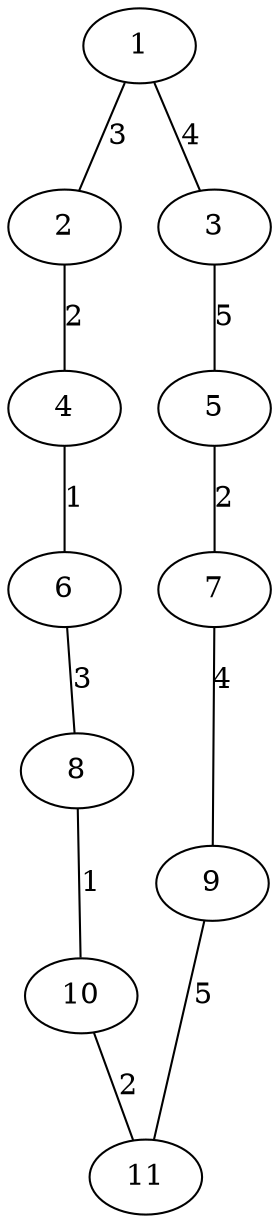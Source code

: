 graph G {
    1 -- 2 [label="3"];
    1 -- 3 [label="4"];
    2 -- 4 [label="2"];
    3 -- 5 [label="5"];
    4 -- 6 [label="1"];
    5 -- 7 [label="2"];
    6 -- 8 [label="3"];
    7 -- 9 [label="4"];
    8 -- 10 [label="1"];
    9 -- 11 [label="5"];
    10 -- 11 [label="2"];
}